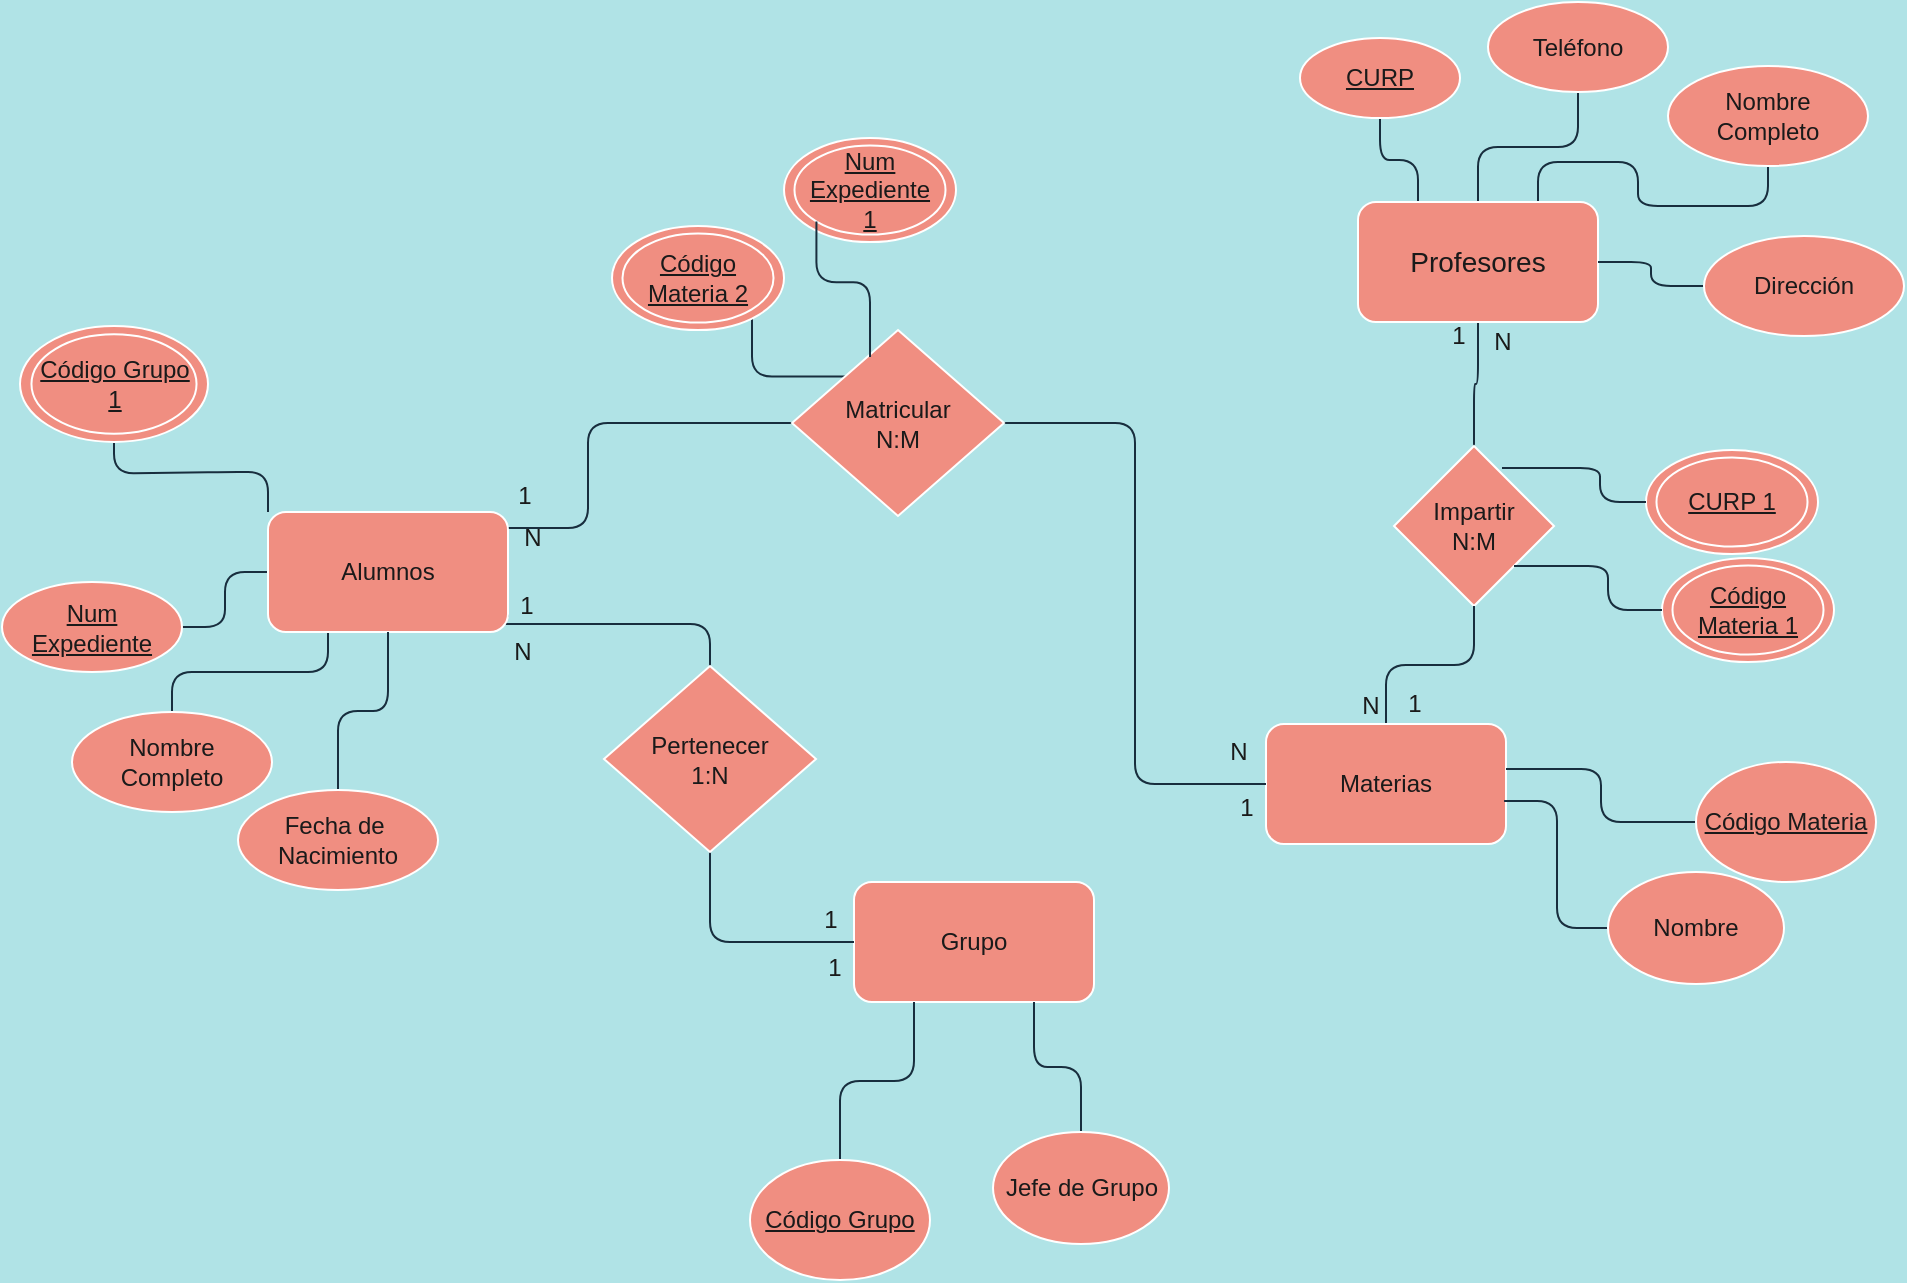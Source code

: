 <mxfile version="18.0.6" type="device"><diagram id="v_ofq_5l6EhMzVcD3pSw" name="Page-1"><mxGraphModel dx="1064" dy="852" grid="0" gridSize="10" guides="1" tooltips="1" connect="1" arrows="1" fold="1" page="1" pageScale="1" pageWidth="1100" pageHeight="850" background="#B0E3E6" math="0" shadow="0"><root><mxCell id="0"/><mxCell id="1" parent="0"/><mxCell id="Lh8Fjy53UguAlOK442KL-5" style="edgeStyle=orthogonalEdgeStyle;curved=0;rounded=1;sketch=0;orthogonalLoop=1;jettySize=auto;html=1;exitX=0.25;exitY=0;exitDx=0;exitDy=0;fontColor=#1A1A1A;strokeColor=#182E3E;endArrow=none;endFill=0;" parent="1" source="Lh8Fjy53UguAlOK442KL-1" target="Lh8Fjy53UguAlOK442KL-4" edge="1"><mxGeometry relative="1" as="geometry"/></mxCell><mxCell id="Lh8Fjy53UguAlOK442KL-7" style="edgeStyle=orthogonalEdgeStyle;curved=0;rounded=1;sketch=0;orthogonalLoop=1;jettySize=auto;html=1;exitX=0.75;exitY=0;exitDx=0;exitDy=0;fontColor=#1A1A1A;endArrow=none;endFill=0;strokeColor=#182E3E;" parent="1" source="Lh8Fjy53UguAlOK442KL-1" target="Lh8Fjy53UguAlOK442KL-6" edge="1"><mxGeometry relative="1" as="geometry"/></mxCell><mxCell id="Lh8Fjy53UguAlOK442KL-8" style="edgeStyle=orthogonalEdgeStyle;curved=0;rounded=1;sketch=0;orthogonalLoop=1;jettySize=auto;html=1;exitX=0.5;exitY=0;exitDx=0;exitDy=0;entryX=0.5;entryY=1;entryDx=0;entryDy=0;fontColor=#1A1A1A;endArrow=none;endFill=0;strokeColor=#182E3E;" parent="1" source="Lh8Fjy53UguAlOK442KL-1" target="Lh8Fjy53UguAlOK442KL-3" edge="1"><mxGeometry relative="1" as="geometry"/></mxCell><mxCell id="Lh8Fjy53UguAlOK442KL-12" style="edgeStyle=orthogonalEdgeStyle;curved=0;rounded=1;sketch=0;orthogonalLoop=1;jettySize=auto;html=1;exitX=0.5;exitY=1;exitDx=0;exitDy=0;entryX=0.5;entryY=0;entryDx=0;entryDy=0;fontColor=#1A1A1A;endArrow=none;endFill=0;strokeColor=#182E3E;" parent="1" source="Lh8Fjy53UguAlOK442KL-1" target="Lh8Fjy53UguAlOK442KL-11" edge="1"><mxGeometry relative="1" as="geometry"/></mxCell><mxCell id="Lh8Fjy53UguAlOK442KL-1" value="&lt;font style=&quot;font-size: 14px;&quot;&gt;Profesores&lt;br&gt;&lt;/font&gt;" style="rounded=1;whiteSpace=wrap;html=1;sketch=0;fontColor=#1A1A1A;strokeColor=#FFFFFF;fillColor=#F08E81;" parent="1" vertex="1"><mxGeometry x="758" y="157" width="120" height="60" as="geometry"/></mxCell><mxCell id="Lh8Fjy53UguAlOK442KL-3" value="Teléfono" style="ellipse;whiteSpace=wrap;html=1;rounded=0;sketch=0;fontColor=#1A1A1A;strokeColor=#FFFFFF;fillColor=#F08E81;" parent="1" vertex="1"><mxGeometry x="823" y="57" width="90" height="45" as="geometry"/></mxCell><mxCell id="Lh8Fjy53UguAlOK442KL-4" value="&lt;u&gt;CURP&lt;/u&gt;" style="ellipse;whiteSpace=wrap;html=1;rounded=0;sketch=0;fontColor=#1A1A1A;strokeColor=#FFFFFF;fillColor=#F08E81;" parent="1" vertex="1"><mxGeometry x="729" y="75" width="80" height="40" as="geometry"/></mxCell><mxCell id="Lh8Fjy53UguAlOK442KL-6" value="Nombre&lt;br&gt;Completo" style="ellipse;whiteSpace=wrap;html=1;rounded=0;sketch=0;fontColor=#1A1A1A;strokeColor=#FFFFFF;fillColor=#F08E81;" parent="1" vertex="1"><mxGeometry x="913" y="89" width="100" height="50" as="geometry"/></mxCell><mxCell id="Lh8Fjy53UguAlOK442KL-10" style="edgeStyle=orthogonalEdgeStyle;curved=0;rounded=1;sketch=0;orthogonalLoop=1;jettySize=auto;html=1;exitX=0;exitY=0.5;exitDx=0;exitDy=0;entryX=1;entryY=0.5;entryDx=0;entryDy=0;fontColor=#1A1A1A;endArrow=none;endFill=0;strokeColor=#182E3E;" parent="1" source="Lh8Fjy53UguAlOK442KL-9" target="Lh8Fjy53UguAlOK442KL-1" edge="1"><mxGeometry relative="1" as="geometry"/></mxCell><mxCell id="Lh8Fjy53UguAlOK442KL-9" value="Dirección" style="ellipse;whiteSpace=wrap;html=1;rounded=0;sketch=0;fontColor=#1A1A1A;strokeColor=#FFFFFF;fillColor=#F08E81;" parent="1" vertex="1"><mxGeometry x="931" y="174" width="100" height="50" as="geometry"/></mxCell><mxCell id="Lh8Fjy53UguAlOK442KL-11" value="Impartir&lt;br&gt;N:M" style="rhombus;whiteSpace=wrap;html=1;rounded=0;sketch=0;fontColor=#1A1A1A;strokeColor=#FFFFFF;fillColor=#F08E81;" parent="1" vertex="1"><mxGeometry x="776" y="279" width="80" height="80" as="geometry"/></mxCell><mxCell id="Lh8Fjy53UguAlOK442KL-14" style="edgeStyle=orthogonalEdgeStyle;curved=0;rounded=1;sketch=0;orthogonalLoop=1;jettySize=auto;html=1;exitX=0.5;exitY=0;exitDx=0;exitDy=0;entryX=0.5;entryY=1;entryDx=0;entryDy=0;fontColor=#1A1A1A;endArrow=none;endFill=0;strokeColor=#182E3E;" parent="1" source="Lh8Fjy53UguAlOK442KL-13" target="Lh8Fjy53UguAlOK442KL-11" edge="1"><mxGeometry relative="1" as="geometry"/></mxCell><mxCell id="Lh8Fjy53UguAlOK442KL-13" value="Materias" style="rounded=1;whiteSpace=wrap;html=1;sketch=0;fontColor=#1A1A1A;strokeColor=#FFFFFF;fillColor=#F08E81;" parent="1" vertex="1"><mxGeometry x="712" y="418" width="120" height="60" as="geometry"/></mxCell><mxCell id="Lh8Fjy53UguAlOK442KL-16" style="edgeStyle=orthogonalEdgeStyle;curved=0;rounded=1;sketch=0;orthogonalLoop=1;jettySize=auto;html=1;exitX=0;exitY=0.5;exitDx=0;exitDy=0;entryX=1;entryY=0.375;entryDx=0;entryDy=0;entryPerimeter=0;fontColor=#1A1A1A;endArrow=none;endFill=0;strokeColor=#182E3E;" parent="1" source="Lh8Fjy53UguAlOK442KL-15" target="Lh8Fjy53UguAlOK442KL-13" edge="1"><mxGeometry relative="1" as="geometry"/></mxCell><mxCell id="Lh8Fjy53UguAlOK442KL-15" value="&lt;u&gt;Código Materia&lt;/u&gt;" style="ellipse;whiteSpace=wrap;html=1;rounded=0;sketch=0;fontColor=#1A1A1A;strokeColor=#FFFFFF;fillColor=#F08E81;" parent="1" vertex="1"><mxGeometry x="927" y="437" width="90" height="60" as="geometry"/></mxCell><mxCell id="Lh8Fjy53UguAlOK442KL-18" style="edgeStyle=orthogonalEdgeStyle;curved=0;rounded=1;sketch=0;orthogonalLoop=1;jettySize=auto;html=1;exitX=0;exitY=0.5;exitDx=0;exitDy=0;entryX=0.992;entryY=0.642;entryDx=0;entryDy=0;entryPerimeter=0;fontColor=#1A1A1A;endArrow=none;endFill=0;strokeColor=#182E3E;" parent="1" source="Lh8Fjy53UguAlOK442KL-17" target="Lh8Fjy53UguAlOK442KL-13" edge="1"><mxGeometry relative="1" as="geometry"/></mxCell><mxCell id="Lh8Fjy53UguAlOK442KL-17" value="Nombre" style="ellipse;whiteSpace=wrap;html=1;rounded=0;sketch=0;fontColor=#1A1A1A;strokeColor=#FFFFFF;fillColor=#F08E81;" parent="1" vertex="1"><mxGeometry x="883" y="492" width="88" height="56" as="geometry"/></mxCell><mxCell id="sgfi8yZC8gKJBFGB-0Jj-1" style="edgeStyle=orthogonalEdgeStyle;curved=0;rounded=1;sketch=0;orthogonalLoop=1;jettySize=auto;html=1;exitX=0;exitY=0.5;exitDx=0;exitDy=0;entryX=1;entryY=0.5;entryDx=0;entryDy=0;fontColor=#1A1A1A;endArrow=none;endFill=0;strokeColor=#182E3E;" edge="1" parent="1" source="Lh8Fjy53UguAlOK442KL-23" target="Lh8Fjy53UguAlOK442KL-36"><mxGeometry relative="1" as="geometry"/></mxCell><mxCell id="sgfi8yZC8gKJBFGB-0Jj-2" style="edgeStyle=orthogonalEdgeStyle;curved=0;rounded=1;sketch=0;orthogonalLoop=1;jettySize=auto;html=1;exitX=0.25;exitY=1;exitDx=0;exitDy=0;entryX=0.5;entryY=0;entryDx=0;entryDy=0;fontColor=#1A1A1A;endArrow=none;endFill=0;strokeColor=#182E3E;" edge="1" parent="1" source="Lh8Fjy53UguAlOK442KL-23" target="Lh8Fjy53UguAlOK442KL-34"><mxGeometry relative="1" as="geometry"/></mxCell><mxCell id="sgfi8yZC8gKJBFGB-0Jj-4" style="edgeStyle=orthogonalEdgeStyle;curved=0;rounded=1;sketch=0;orthogonalLoop=1;jettySize=auto;html=1;exitX=1;exitY=0.75;exitDx=0;exitDy=0;entryX=0.5;entryY=0;entryDx=0;entryDy=0;fontColor=#1A1A1A;endArrow=none;endFill=0;strokeColor=#182E3E;" edge="1" parent="1" source="Lh8Fjy53UguAlOK442KL-23" target="Lh8Fjy53UguAlOK442KL-25"><mxGeometry relative="1" as="geometry"><Array as="points"><mxPoint x="270" y="368"/><mxPoint x="435" y="368"/></Array></mxGeometry></mxCell><mxCell id="sgfi8yZC8gKJBFGB-0Jj-7" style="edgeStyle=orthogonalEdgeStyle;curved=0;rounded=1;sketch=0;orthogonalLoop=1;jettySize=auto;html=1;exitX=1;exitY=0.25;exitDx=0;exitDy=0;entryX=0;entryY=0.5;entryDx=0;entryDy=0;fontColor=#1A1A1A;endArrow=none;endFill=0;strokeColor=#182E3E;" edge="1" parent="1" source="Lh8Fjy53UguAlOK442KL-23" target="sgfi8yZC8gKJBFGB-0Jj-6"><mxGeometry relative="1" as="geometry"><Array as="points"><mxPoint x="270" y="320"/><mxPoint x="373" y="320"/><mxPoint x="373" y="268"/></Array></mxGeometry></mxCell><mxCell id="sgfi8yZC8gKJBFGB-0Jj-19" style="edgeStyle=orthogonalEdgeStyle;curved=0;rounded=1;sketch=0;orthogonalLoop=1;jettySize=auto;html=1;exitX=0;exitY=0;exitDx=0;exitDy=0;entryX=0.5;entryY=1;entryDx=0;entryDy=0;fontColor=#1A1A1A;endArrow=none;endFill=0;strokeColor=#182E3E;" edge="1" parent="1" source="Lh8Fjy53UguAlOK442KL-23" target="sgfi8yZC8gKJBFGB-0Jj-17"><mxGeometry relative="1" as="geometry"/></mxCell><mxCell id="Lh8Fjy53UguAlOK442KL-23" value="Alumnos" style="rounded=1;whiteSpace=wrap;html=1;sketch=0;fontColor=#1A1A1A;strokeColor=#FFFFFF;fillColor=#F08E81;" parent="1" vertex="1"><mxGeometry x="213" y="312" width="120" height="60" as="geometry"/></mxCell><mxCell id="Lh8Fjy53UguAlOK442KL-24" value="Grupo" style="rounded=1;whiteSpace=wrap;html=1;sketch=0;fontColor=#1A1A1A;strokeColor=#FFFFFF;fillColor=#F08E81;" parent="1" vertex="1"><mxGeometry x="506" y="497" width="120" height="60" as="geometry"/></mxCell><mxCell id="sgfi8yZC8gKJBFGB-0Jj-5" style="edgeStyle=orthogonalEdgeStyle;curved=0;rounded=1;sketch=0;orthogonalLoop=1;jettySize=auto;html=1;exitX=0.5;exitY=1;exitDx=0;exitDy=0;entryX=0;entryY=0.5;entryDx=0;entryDy=0;fontColor=#1A1A1A;endArrow=none;endFill=0;strokeColor=#182E3E;" edge="1" parent="1" source="Lh8Fjy53UguAlOK442KL-25" target="Lh8Fjy53UguAlOK442KL-24"><mxGeometry relative="1" as="geometry"/></mxCell><mxCell id="Lh8Fjy53UguAlOK442KL-25" value="Pertenecer&lt;br&gt;1:N" style="rhombus;whiteSpace=wrap;html=1;rounded=0;sketch=0;fontColor=#1A1A1A;strokeColor=#FFFFFF;fillColor=#F08E81;" parent="1" vertex="1"><mxGeometry x="381" y="389" width="106" height="93" as="geometry"/></mxCell><mxCell id="Lh8Fjy53UguAlOK442KL-32" style="edgeStyle=orthogonalEdgeStyle;curved=0;rounded=1;sketch=0;orthogonalLoop=1;jettySize=auto;html=1;exitX=0.5;exitY=0;exitDx=0;exitDy=0;entryX=0.25;entryY=1;entryDx=0;entryDy=0;fontColor=#1A1A1A;endArrow=none;endFill=0;strokeColor=#182E3E;" parent="1" source="Lh8Fjy53UguAlOK442KL-28" target="Lh8Fjy53UguAlOK442KL-24" edge="1"><mxGeometry relative="1" as="geometry"><mxPoint x="515.5" y="622" as="sourcePoint"/></mxGeometry></mxCell><mxCell id="Lh8Fjy53UguAlOK442KL-28" value="&lt;u&gt;Código Grupo&lt;/u&gt;" style="ellipse;whiteSpace=wrap;html=1;rounded=0;sketch=0;fontColor=#1A1A1A;strokeColor=#FFFFFF;fillColor=#F08E81;" parent="1" vertex="1"><mxGeometry x="454" y="636" width="90" height="60" as="geometry"/></mxCell><mxCell id="Lh8Fjy53UguAlOK442KL-31" style="edgeStyle=orthogonalEdgeStyle;curved=0;rounded=1;sketch=0;orthogonalLoop=1;jettySize=auto;html=1;exitX=0.5;exitY=0;exitDx=0;exitDy=0;entryX=0.75;entryY=1;entryDx=0;entryDy=0;fontColor=#1A1A1A;endArrow=none;endFill=0;strokeColor=#182E3E;" parent="1" source="Lh8Fjy53UguAlOK442KL-29" target="Lh8Fjy53UguAlOK442KL-24" edge="1"><mxGeometry relative="1" as="geometry"/></mxCell><mxCell id="Lh8Fjy53UguAlOK442KL-29" value="Jefe de Grupo" style="ellipse;whiteSpace=wrap;html=1;rounded=0;sketch=0;fontColor=#1A1A1A;strokeColor=#FFFFFF;fillColor=#F08E81;" parent="1" vertex="1"><mxGeometry x="575.5" y="622" width="88" height="56" as="geometry"/></mxCell><mxCell id="Lh8Fjy53UguAlOK442KL-34" value="Nombre&lt;br&gt;Completo" style="ellipse;whiteSpace=wrap;html=1;rounded=0;sketch=0;fontColor=#1A1A1A;strokeColor=#FFFFFF;fillColor=#F08E81;" parent="1" vertex="1"><mxGeometry x="115" y="412" width="100" height="50" as="geometry"/></mxCell><mxCell id="sgfi8yZC8gKJBFGB-0Jj-3" style="edgeStyle=orthogonalEdgeStyle;curved=0;rounded=1;sketch=0;orthogonalLoop=1;jettySize=auto;html=1;exitX=0.5;exitY=0;exitDx=0;exitDy=0;entryX=0.5;entryY=1;entryDx=0;entryDy=0;fontColor=#1A1A1A;endArrow=none;endFill=0;strokeColor=#182E3E;" edge="1" parent="1" source="Lh8Fjy53UguAlOK442KL-35" target="Lh8Fjy53UguAlOK442KL-23"><mxGeometry relative="1" as="geometry"/></mxCell><mxCell id="Lh8Fjy53UguAlOK442KL-35" value="Fecha de&amp;nbsp;&lt;br&gt;Nacimiento" style="ellipse;whiteSpace=wrap;html=1;rounded=0;sketch=0;fontColor=#1A1A1A;strokeColor=#FFFFFF;fillColor=#F08E81;" parent="1" vertex="1"><mxGeometry x="198" y="451" width="100" height="50" as="geometry"/></mxCell><mxCell id="Lh8Fjy53UguAlOK442KL-36" value="&lt;u&gt;Num Expediente&lt;/u&gt;" style="ellipse;whiteSpace=wrap;html=1;rounded=0;sketch=0;fontColor=#1A1A1A;strokeColor=#FFFFFF;fillColor=#F08E81;" parent="1" vertex="1"><mxGeometry x="80" y="347" width="90" height="45" as="geometry"/></mxCell><mxCell id="sgfi8yZC8gKJBFGB-0Jj-8" style="edgeStyle=orthogonalEdgeStyle;curved=0;rounded=1;sketch=0;orthogonalLoop=1;jettySize=auto;html=1;exitX=1;exitY=0.5;exitDx=0;exitDy=0;entryX=0;entryY=0.5;entryDx=0;entryDy=0;fontColor=#1A1A1A;endArrow=none;endFill=0;strokeColor=#182E3E;" edge="1" parent="1" source="sgfi8yZC8gKJBFGB-0Jj-6" target="Lh8Fjy53UguAlOK442KL-13"><mxGeometry relative="1" as="geometry"/></mxCell><mxCell id="sgfi8yZC8gKJBFGB-0Jj-43" style="edgeStyle=orthogonalEdgeStyle;curved=0;rounded=1;sketch=0;orthogonalLoop=1;jettySize=auto;html=1;exitX=0;exitY=0;exitDx=0;exitDy=0;entryX=0.953;entryY=0.702;entryDx=0;entryDy=0;entryPerimeter=0;fontColor=#1A1A1A;endArrow=none;endFill=0;strokeColor=#182E3E;" edge="1" parent="1" source="sgfi8yZC8gKJBFGB-0Jj-6" target="sgfi8yZC8gKJBFGB-0Jj-41"><mxGeometry relative="1" as="geometry"/></mxCell><mxCell id="sgfi8yZC8gKJBFGB-0Jj-6" value="Matricular&lt;br&gt;N:M" style="rhombus;whiteSpace=wrap;html=1;rounded=0;sketch=0;fontColor=#1A1A1A;strokeColor=#FFFFFF;fillColor=#F08E81;" vertex="1" parent="1"><mxGeometry x="475" y="221" width="106" height="93" as="geometry"/></mxCell><mxCell id="sgfi8yZC8gKJBFGB-0Jj-9" value="1" style="text;html=1;align=center;verticalAlign=middle;resizable=0;points=[];autosize=1;strokeColor=none;fillColor=none;fontColor=#1A1A1A;" vertex="1" parent="1"><mxGeometry x="333" y="350" width="17" height="18" as="geometry"/></mxCell><mxCell id="sgfi8yZC8gKJBFGB-0Jj-10" value="1" style="text;html=1;align=center;verticalAlign=middle;resizable=0;points=[];autosize=1;strokeColor=none;fillColor=none;fontColor=#1A1A1A;" vertex="1" parent="1"><mxGeometry x="485" y="507" width="17" height="18" as="geometry"/></mxCell><mxCell id="sgfi8yZC8gKJBFGB-0Jj-11" value="1" style="text;html=1;align=center;verticalAlign=middle;resizable=0;points=[];autosize=1;strokeColor=none;fillColor=none;fontColor=#1A1A1A;" vertex="1" parent="1"><mxGeometry x="487" y="531" width="17" height="18" as="geometry"/></mxCell><mxCell id="sgfi8yZC8gKJBFGB-0Jj-14" value="N" style="text;html=1;align=center;verticalAlign=middle;resizable=0;points=[];autosize=1;strokeColor=none;fillColor=none;fontColor=#1A1A1A;" vertex="1" parent="1"><mxGeometry x="330" y="373" width="19" height="18" as="geometry"/></mxCell><mxCell id="sgfi8yZC8gKJBFGB-0Jj-18" value="" style="group" vertex="1" connectable="0" parent="1"><mxGeometry x="89" y="219" width="94" height="58" as="geometry"/></mxCell><mxCell id="sgfi8yZC8gKJBFGB-0Jj-16" value="" style="ellipse;whiteSpace=wrap;html=1;rounded=0;sketch=0;fontSize=14;fontColor=#1A1A1A;strokeColor=#FFFFFF;fillColor=#F08E81;" vertex="1" parent="sgfi8yZC8gKJBFGB-0Jj-18"><mxGeometry width="94" height="58.0" as="geometry"/></mxCell><mxCell id="sgfi8yZC8gKJBFGB-0Jj-17" value="&lt;u&gt;Código Grupo&lt;br&gt;&lt;/u&gt;&lt;u&gt;1&lt;br&gt;&lt;/u&gt;" style="ellipse;whiteSpace=wrap;html=1;rounded=0;sketch=0;fontColor=#1A1A1A;strokeColor=#FFFFFF;fillColor=#F08E81;" vertex="1" parent="sgfi8yZC8gKJBFGB-0Jj-18"><mxGeometry x="5.732" y="4.143" width="82.537" height="49.714" as="geometry"/></mxCell><mxCell id="sgfi8yZC8gKJBFGB-0Jj-20" value="1" style="text;html=1;align=center;verticalAlign=middle;resizable=0;points=[];autosize=1;strokeColor=none;fillColor=none;fontColor=#1A1A1A;" vertex="1" parent="1"><mxGeometry x="332" y="295" width="17" height="18" as="geometry"/></mxCell><mxCell id="sgfi8yZC8gKJBFGB-0Jj-21" value="N" style="text;html=1;align=center;verticalAlign=middle;resizable=0;points=[];autosize=1;strokeColor=none;fillColor=none;fontColor=#1A1A1A;" vertex="1" parent="1"><mxGeometry x="688" y="423" width="19" height="18" as="geometry"/></mxCell><mxCell id="sgfi8yZC8gKJBFGB-0Jj-22" value="1" style="text;html=1;align=center;verticalAlign=middle;resizable=0;points=[];autosize=1;strokeColor=none;fillColor=none;fontColor=#1A1A1A;" vertex="1" parent="1"><mxGeometry x="693" y="451" width="17" height="18" as="geometry"/></mxCell><mxCell id="sgfi8yZC8gKJBFGB-0Jj-23" value="N" style="text;html=1;align=center;verticalAlign=middle;resizable=0;points=[];autosize=1;strokeColor=none;fillColor=none;fontColor=#1A1A1A;" vertex="1" parent="1"><mxGeometry x="335" y="316" width="19" height="18" as="geometry"/></mxCell><mxCell id="sgfi8yZC8gKJBFGB-0Jj-24" value="1" style="text;html=1;align=center;verticalAlign=middle;resizable=0;points=[];autosize=1;strokeColor=none;fillColor=none;fontColor=#1A1A1A;" vertex="1" parent="1"><mxGeometry x="799" y="215" width="17" height="18" as="geometry"/></mxCell><mxCell id="sgfi8yZC8gKJBFGB-0Jj-25" value="N" style="text;html=1;align=center;verticalAlign=middle;resizable=0;points=[];autosize=1;strokeColor=none;fillColor=none;fontColor=#1A1A1A;" vertex="1" parent="1"><mxGeometry x="754" y="400" width="19" height="18" as="geometry"/></mxCell><mxCell id="sgfi8yZC8gKJBFGB-0Jj-27" value="1" style="text;html=1;align=center;verticalAlign=middle;resizable=0;points=[];autosize=1;strokeColor=none;fillColor=none;fontColor=#1A1A1A;" vertex="1" parent="1"><mxGeometry x="777" y="399" width="17" height="18" as="geometry"/></mxCell><mxCell id="sgfi8yZC8gKJBFGB-0Jj-28" value="N" style="text;html=1;align=center;verticalAlign=middle;resizable=0;points=[];autosize=1;strokeColor=none;fillColor=none;fontColor=#1A1A1A;" vertex="1" parent="1"><mxGeometry x="820" y="218" width="19" height="18" as="geometry"/></mxCell><mxCell id="sgfi8yZC8gKJBFGB-0Jj-29" value="" style="group" vertex="1" connectable="0" parent="1"><mxGeometry x="902" y="281" width="86" height="52" as="geometry"/></mxCell><mxCell id="sgfi8yZC8gKJBFGB-0Jj-30" value="" style="ellipse;whiteSpace=wrap;html=1;rounded=0;sketch=0;fontSize=14;fontColor=#1A1A1A;strokeColor=#FFFFFF;fillColor=#F08E81;" vertex="1" parent="sgfi8yZC8gKJBFGB-0Jj-29"><mxGeometry width="86" height="52.0" as="geometry"/></mxCell><mxCell id="sgfi8yZC8gKJBFGB-0Jj-31" value="&lt;u&gt;CURP 1&lt;br&gt;&lt;/u&gt;" style="ellipse;whiteSpace=wrap;html=1;rounded=0;sketch=0;fontColor=#1A1A1A;strokeColor=#FFFFFF;fillColor=#F08E81;" vertex="1" parent="sgfi8yZC8gKJBFGB-0Jj-29"><mxGeometry x="5.244" y="3.714" width="75.512" height="44.571" as="geometry"/></mxCell><mxCell id="sgfi8yZC8gKJBFGB-0Jj-32" value="" style="group" vertex="1" connectable="0" parent="1"><mxGeometry x="910" y="335" width="86" height="52" as="geometry"/></mxCell><mxCell id="sgfi8yZC8gKJBFGB-0Jj-33" value="" style="ellipse;whiteSpace=wrap;html=1;rounded=0;sketch=0;fontSize=14;fontColor=#1A1A1A;strokeColor=#FFFFFF;fillColor=#F08E81;" vertex="1" parent="sgfi8yZC8gKJBFGB-0Jj-32"><mxGeometry width="86" height="52.0" as="geometry"/></mxCell><mxCell id="sgfi8yZC8gKJBFGB-0Jj-34" value="&lt;u&gt;Código Materia 1&lt;/u&gt;&lt;u&gt;&lt;br&gt;&lt;/u&gt;" style="ellipse;whiteSpace=wrap;html=1;rounded=0;sketch=0;fontColor=#1A1A1A;strokeColor=#FFFFFF;fillColor=#F08E81;" vertex="1" parent="sgfi8yZC8gKJBFGB-0Jj-32"><mxGeometry x="5.244" y="3.714" width="75.512" height="44.571" as="geometry"/></mxCell><mxCell id="sgfi8yZC8gKJBFGB-0Jj-35" style="edgeStyle=orthogonalEdgeStyle;curved=0;rounded=1;sketch=0;orthogonalLoop=1;jettySize=auto;html=1;exitX=0;exitY=0.5;exitDx=0;exitDy=0;entryX=1;entryY=1;entryDx=0;entryDy=0;fontColor=#1A1A1A;endArrow=none;endFill=0;strokeColor=#182E3E;" edge="1" parent="1" source="sgfi8yZC8gKJBFGB-0Jj-33" target="Lh8Fjy53UguAlOK442KL-11"><mxGeometry relative="1" as="geometry"/></mxCell><mxCell id="sgfi8yZC8gKJBFGB-0Jj-36" style="edgeStyle=orthogonalEdgeStyle;curved=0;rounded=1;sketch=0;orthogonalLoop=1;jettySize=auto;html=1;exitX=0;exitY=0.5;exitDx=0;exitDy=0;entryX=0.675;entryY=0.138;entryDx=0;entryDy=0;entryPerimeter=0;fontColor=#1A1A1A;endArrow=none;endFill=0;strokeColor=#182E3E;" edge="1" parent="1" source="sgfi8yZC8gKJBFGB-0Jj-30" target="Lh8Fjy53UguAlOK442KL-11"><mxGeometry relative="1" as="geometry"/></mxCell><mxCell id="sgfi8yZC8gKJBFGB-0Jj-37" value="" style="group" vertex="1" connectable="0" parent="1"><mxGeometry x="471" y="125" width="86" height="52" as="geometry"/></mxCell><mxCell id="sgfi8yZC8gKJBFGB-0Jj-38" value="" style="ellipse;whiteSpace=wrap;html=1;rounded=0;sketch=0;fontSize=14;fontColor=#1A1A1A;strokeColor=#FFFFFF;fillColor=#F08E81;" vertex="1" parent="sgfi8yZC8gKJBFGB-0Jj-37"><mxGeometry width="86" height="52.0" as="geometry"/></mxCell><mxCell id="sgfi8yZC8gKJBFGB-0Jj-39" value="&lt;u&gt;Num Expediente&lt;br&gt;&lt;/u&gt;&lt;u&gt;1&lt;br&gt;&lt;/u&gt;" style="ellipse;whiteSpace=wrap;html=1;rounded=0;sketch=0;fontColor=#1A1A1A;strokeColor=#FFFFFF;fillColor=#F08E81;" vertex="1" parent="sgfi8yZC8gKJBFGB-0Jj-37"><mxGeometry x="5.244" y="3.714" width="75.512" height="44.571" as="geometry"/></mxCell><mxCell id="sgfi8yZC8gKJBFGB-0Jj-40" value="" style="group" vertex="1" connectable="0" parent="1"><mxGeometry x="385" y="169" width="86" height="52" as="geometry"/></mxCell><mxCell id="sgfi8yZC8gKJBFGB-0Jj-41" value="" style="ellipse;whiteSpace=wrap;html=1;rounded=0;sketch=0;fontSize=14;fontColor=#1A1A1A;strokeColor=#FFFFFF;fillColor=#F08E81;" vertex="1" parent="sgfi8yZC8gKJBFGB-0Jj-40"><mxGeometry width="86" height="52.0" as="geometry"/></mxCell><mxCell id="sgfi8yZC8gKJBFGB-0Jj-42" value="&lt;u&gt;Código Materia 2&lt;/u&gt;&lt;u&gt;&lt;br&gt;&lt;/u&gt;" style="ellipse;whiteSpace=wrap;html=1;rounded=0;sketch=0;fontColor=#1A1A1A;strokeColor=#FFFFFF;fillColor=#F08E81;" vertex="1" parent="sgfi8yZC8gKJBFGB-0Jj-40"><mxGeometry x="5.244" y="3.714" width="75.512" height="44.571" as="geometry"/></mxCell><mxCell id="sgfi8yZC8gKJBFGB-0Jj-44" style="edgeStyle=orthogonalEdgeStyle;curved=0;rounded=1;sketch=0;orthogonalLoop=1;jettySize=auto;html=1;exitX=0;exitY=1;exitDx=0;exitDy=0;entryX=0.368;entryY=0.145;entryDx=0;entryDy=0;entryPerimeter=0;fontColor=#1A1A1A;endArrow=none;endFill=0;strokeColor=#182E3E;" edge="1" parent="1" source="sgfi8yZC8gKJBFGB-0Jj-39" target="sgfi8yZC8gKJBFGB-0Jj-6"><mxGeometry relative="1" as="geometry"/></mxCell></root></mxGraphModel></diagram></mxfile>